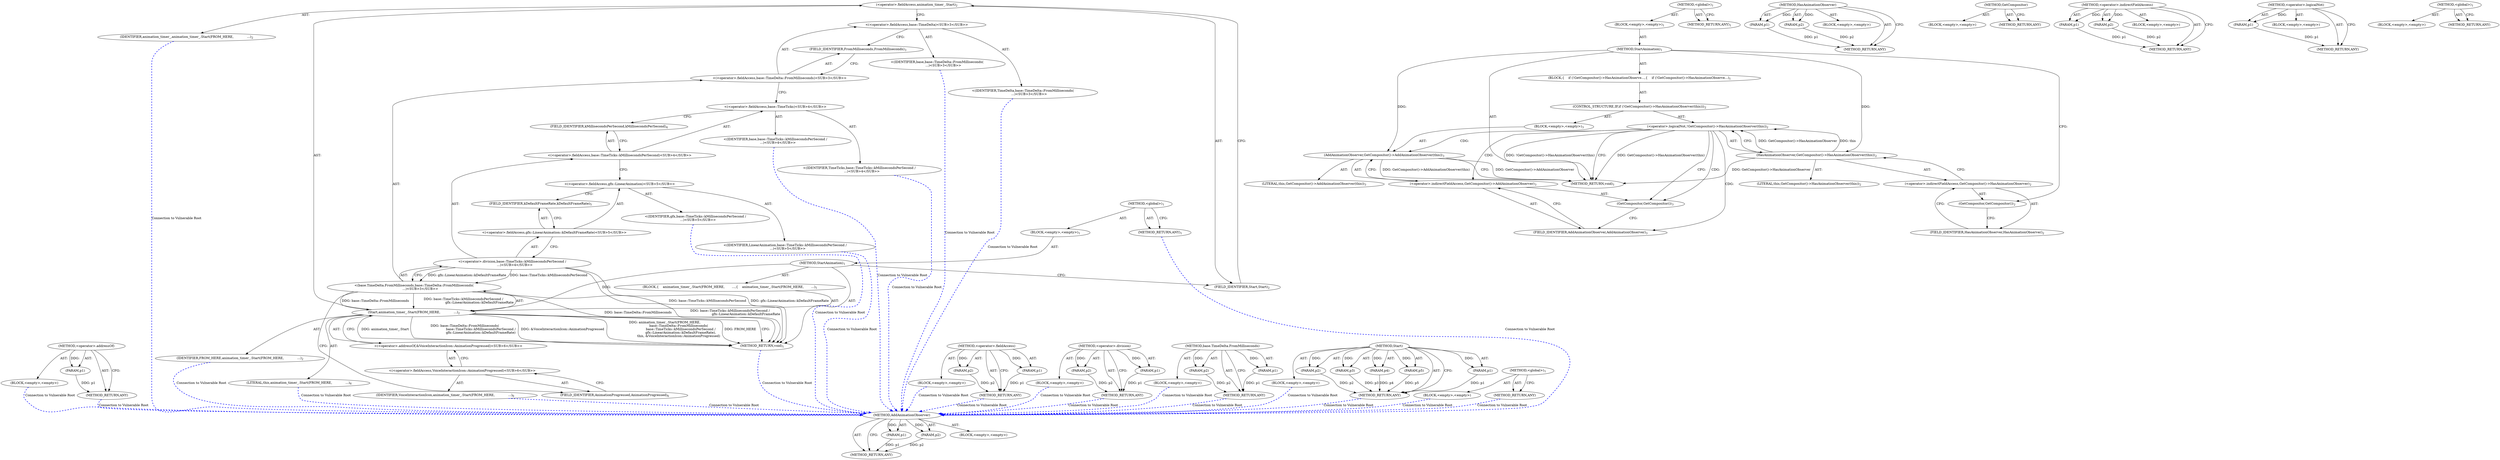 digraph "&lt;global&gt;" {
vulnerable_55 [label=<(METHOD,AddAnimationObserver)>];
vulnerable_56 [label=<(PARAM,p1)>];
vulnerable_57 [label=<(PARAM,p2)>];
vulnerable_58 [label=<(BLOCK,&lt;empty&gt;,&lt;empty&gt;)>];
vulnerable_59 [label=<(METHOD_RETURN,ANY)>];
vulnerable_6 [label=<(METHOD,&lt;global&gt;)<SUB>1</SUB>>];
vulnerable_7 [label=<(BLOCK,&lt;empty&gt;,&lt;empty&gt;)<SUB>1</SUB>>];
vulnerable_8 [label=<(METHOD,StartAnimation)<SUB>1</SUB>>];
vulnerable_9 [label=<(BLOCK,{
    if (!GetCompositor()-&gt;HasAnimationObserve...,{
    if (!GetCompositor()-&gt;HasAnimationObserve...)<SUB>1</SUB>>];
vulnerable_10 [label=<(CONTROL_STRUCTURE,IF,if (!GetCompositor()-&gt;HasAnimationObserver(this)))<SUB>2</SUB>>];
vulnerable_11 [label=<(&lt;operator&gt;.logicalNot,!GetCompositor()-&gt;HasAnimationObserver(this))<SUB>2</SUB>>];
vulnerable_12 [label=<(HasAnimationObserver,GetCompositor()-&gt;HasAnimationObserver(this))<SUB>2</SUB>>];
vulnerable_13 [label=<(&lt;operator&gt;.indirectFieldAccess,GetCompositor()-&gt;HasAnimationObserver)<SUB>2</SUB>>];
vulnerable_14 [label=<(GetCompositor,GetCompositor())<SUB>2</SUB>>];
vulnerable_15 [label=<(FIELD_IDENTIFIER,HasAnimationObserver,HasAnimationObserver)<SUB>2</SUB>>];
vulnerable_16 [label=<(LITERAL,this,GetCompositor()-&gt;HasAnimationObserver(this))<SUB>2</SUB>>];
vulnerable_17 [label=<(BLOCK,&lt;empty&gt;,&lt;empty&gt;)<SUB>3</SUB>>];
vulnerable_18 [label=<(AddAnimationObserver,GetCompositor()-&gt;AddAnimationObserver(this))<SUB>3</SUB>>];
vulnerable_19 [label=<(&lt;operator&gt;.indirectFieldAccess,GetCompositor()-&gt;AddAnimationObserver)<SUB>3</SUB>>];
vulnerable_20 [label=<(GetCompositor,GetCompositor())<SUB>3</SUB>>];
vulnerable_21 [label=<(FIELD_IDENTIFIER,AddAnimationObserver,AddAnimationObserver)<SUB>3</SUB>>];
vulnerable_22 [label=<(LITERAL,this,GetCompositor()-&gt;AddAnimationObserver(this))<SUB>3</SUB>>];
vulnerable_23 [label=<(METHOD_RETURN,void)<SUB>1</SUB>>];
vulnerable_25 [label=<(METHOD_RETURN,ANY)<SUB>1</SUB>>];
vulnerable_42 [label=<(METHOD,HasAnimationObserver)>];
vulnerable_43 [label=<(PARAM,p1)>];
vulnerable_44 [label=<(PARAM,p2)>];
vulnerable_45 [label=<(BLOCK,&lt;empty&gt;,&lt;empty&gt;)>];
vulnerable_46 [label=<(METHOD_RETURN,ANY)>];
vulnerable_52 [label=<(METHOD,GetCompositor)>];
vulnerable_53 [label=<(BLOCK,&lt;empty&gt;,&lt;empty&gt;)>];
vulnerable_54 [label=<(METHOD_RETURN,ANY)>];
vulnerable_47 [label=<(METHOD,&lt;operator&gt;.indirectFieldAccess)>];
vulnerable_48 [label=<(PARAM,p1)>];
vulnerable_49 [label=<(PARAM,p2)>];
vulnerable_50 [label=<(BLOCK,&lt;empty&gt;,&lt;empty&gt;)>];
vulnerable_51 [label=<(METHOD_RETURN,ANY)>];
vulnerable_38 [label=<(METHOD,&lt;operator&gt;.logicalNot)>];
vulnerable_39 [label=<(PARAM,p1)>];
vulnerable_40 [label=<(BLOCK,&lt;empty&gt;,&lt;empty&gt;)>];
vulnerable_41 [label=<(METHOD_RETURN,ANY)>];
vulnerable_32 [label=<(METHOD,&lt;global&gt;)<SUB>1</SUB>>];
vulnerable_33 [label=<(BLOCK,&lt;empty&gt;,&lt;empty&gt;)>];
vulnerable_34 [label=<(METHOD_RETURN,ANY)>];
fixed_85 [label=<(METHOD,&lt;operator&gt;.addressOf)>];
fixed_86 [label=<(PARAM,p1)>];
fixed_87 [label=<(BLOCK,&lt;empty&gt;,&lt;empty&gt;)>];
fixed_88 [label=<(METHOD_RETURN,ANY)>];
fixed_6 [label=<(METHOD,&lt;global&gt;)<SUB>1</SUB>>];
fixed_7 [label=<(BLOCK,&lt;empty&gt;,&lt;empty&gt;)<SUB>1</SUB>>];
fixed_8 [label=<(METHOD,StartAnimation)<SUB>1</SUB>>];
fixed_9 [label=<(BLOCK,{
    animation_timer_.Start(FROM_HERE,
       ...,{
    animation_timer_.Start(FROM_HERE,
       ...)<SUB>1</SUB>>];
fixed_10 [label=<(Start,animation_timer_.Start(FROM_HERE,
             ...)<SUB>2</SUB>>];
fixed_11 [label=<(&lt;operator&gt;.fieldAccess,animation_timer_.Start)<SUB>2</SUB>>];
fixed_12 [label=<(IDENTIFIER,animation_timer_,animation_timer_.Start(FROM_HERE,
             ...)<SUB>2</SUB>>];
fixed_13 [label=<(FIELD_IDENTIFIER,Start,Start)<SUB>2</SUB>>];
fixed_14 [label=<(IDENTIFIER,FROM_HERE,animation_timer_.Start(FROM_HERE,
             ...)<SUB>2</SUB>>];
fixed_15 [label="<(base.TimeDelta.FromMilliseconds,base::TimeDelta::FromMilliseconds(
            ...)<SUB>3</SUB>>"];
fixed_16 [label="<(&lt;operator&gt;.fieldAccess,base::TimeDelta::FromMilliseconds)<SUB>3</SUB>>"];
fixed_17 [label="<(&lt;operator&gt;.fieldAccess,base::TimeDelta)<SUB>3</SUB>>"];
fixed_18 [label="<(IDENTIFIER,base,base::TimeDelta::FromMilliseconds(
            ...)<SUB>3</SUB>>"];
fixed_19 [label="<(IDENTIFIER,TimeDelta,base::TimeDelta::FromMilliseconds(
            ...)<SUB>3</SUB>>"];
fixed_20 [label=<(FIELD_IDENTIFIER,FromMilliseconds,FromMilliseconds)<SUB>3</SUB>>];
fixed_21 [label="<(&lt;operator&gt;.division,base::TimeTicks::kMillisecondsPerSecond /
     ...)<SUB>4</SUB>>"];
fixed_22 [label="<(&lt;operator&gt;.fieldAccess,base::TimeTicks::kMillisecondsPerSecond)<SUB>4</SUB>>"];
fixed_23 [label="<(&lt;operator&gt;.fieldAccess,base::TimeTicks)<SUB>4</SUB>>"];
fixed_24 [label="<(IDENTIFIER,base,base::TimeTicks::kMillisecondsPerSecond /
     ...)<SUB>4</SUB>>"];
fixed_25 [label="<(IDENTIFIER,TimeTicks,base::TimeTicks::kMillisecondsPerSecond /
     ...)<SUB>4</SUB>>"];
fixed_26 [label=<(FIELD_IDENTIFIER,kMillisecondsPerSecond,kMillisecondsPerSecond)<SUB>4</SUB>>];
fixed_27 [label="<(&lt;operator&gt;.fieldAccess,gfx::LinearAnimation::kDefaultFrameRate)<SUB>5</SUB>>"];
fixed_28 [label="<(&lt;operator&gt;.fieldAccess,gfx::LinearAnimation)<SUB>5</SUB>>"];
fixed_29 [label="<(IDENTIFIER,gfx,base::TimeTicks::kMillisecondsPerSecond /
     ...)<SUB>5</SUB>>"];
fixed_30 [label="<(IDENTIFIER,LinearAnimation,base::TimeTicks::kMillisecondsPerSecond /
     ...)<SUB>5</SUB>>"];
fixed_31 [label=<(FIELD_IDENTIFIER,kDefaultFrameRate,kDefaultFrameRate)<SUB>5</SUB>>];
fixed_32 [label=<(LITERAL,this,animation_timer_.Start(FROM_HERE,
             ...)<SUB>6</SUB>>];
fixed_33 [label="<(&lt;operator&gt;.addressOf,&amp;VoiceInteractionIcon::AnimationProgressed)<SUB>6</SUB>>"];
fixed_34 [label="<(&lt;operator&gt;.fieldAccess,VoiceInteractionIcon::AnimationProgressed)<SUB>6</SUB>>"];
fixed_35 [label=<(IDENTIFIER,VoiceInteractionIcon,animation_timer_.Start(FROM_HERE,
             ...)<SUB>6</SUB>>];
fixed_36 [label=<(FIELD_IDENTIFIER,AnimationProgressed,AnimationProgressed)<SUB>6</SUB>>];
fixed_37 [label=<(METHOD_RETURN,void)<SUB>1</SUB>>];
fixed_39 [label=<(METHOD_RETURN,ANY)<SUB>1</SUB>>];
fixed_70 [label=<(METHOD,&lt;operator&gt;.fieldAccess)>];
fixed_71 [label=<(PARAM,p1)>];
fixed_72 [label=<(PARAM,p2)>];
fixed_73 [label=<(BLOCK,&lt;empty&gt;,&lt;empty&gt;)>];
fixed_74 [label=<(METHOD_RETURN,ANY)>];
fixed_80 [label=<(METHOD,&lt;operator&gt;.division)>];
fixed_81 [label=<(PARAM,p1)>];
fixed_82 [label=<(PARAM,p2)>];
fixed_83 [label=<(BLOCK,&lt;empty&gt;,&lt;empty&gt;)>];
fixed_84 [label=<(METHOD_RETURN,ANY)>];
fixed_75 [label=<(METHOD,base.TimeDelta.FromMilliseconds)>];
fixed_76 [label=<(PARAM,p1)>];
fixed_77 [label=<(PARAM,p2)>];
fixed_78 [label=<(BLOCK,&lt;empty&gt;,&lt;empty&gt;)>];
fixed_79 [label=<(METHOD_RETURN,ANY)>];
fixed_62 [label=<(METHOD,Start)>];
fixed_63 [label=<(PARAM,p1)>];
fixed_64 [label=<(PARAM,p2)>];
fixed_65 [label=<(PARAM,p3)>];
fixed_66 [label=<(PARAM,p4)>];
fixed_67 [label=<(PARAM,p5)>];
fixed_68 [label=<(BLOCK,&lt;empty&gt;,&lt;empty&gt;)>];
fixed_69 [label=<(METHOD_RETURN,ANY)>];
fixed_56 [label=<(METHOD,&lt;global&gt;)<SUB>1</SUB>>];
fixed_57 [label=<(BLOCK,&lt;empty&gt;,&lt;empty&gt;)>];
fixed_58 [label=<(METHOD_RETURN,ANY)>];
vulnerable_55 -> vulnerable_56  [key=0, label="AST: "];
vulnerable_55 -> vulnerable_56  [key=1, label="DDG: "];
vulnerable_55 -> vulnerable_58  [key=0, label="AST: "];
vulnerable_55 -> vulnerable_57  [key=0, label="AST: "];
vulnerable_55 -> vulnerable_57  [key=1, label="DDG: "];
vulnerable_55 -> vulnerable_59  [key=0, label="AST: "];
vulnerable_55 -> vulnerable_59  [key=1, label="CFG: "];
vulnerable_56 -> vulnerable_59  [key=0, label="DDG: p1"];
vulnerable_57 -> vulnerable_59  [key=0, label="DDG: p2"];
vulnerable_6 -> vulnerable_7  [key=0, label="AST: "];
vulnerable_6 -> vulnerable_25  [key=0, label="AST: "];
vulnerable_6 -> vulnerable_25  [key=1, label="CFG: "];
vulnerable_7 -> vulnerable_8  [key=0, label="AST: "];
vulnerable_8 -> vulnerable_9  [key=0, label="AST: "];
vulnerable_8 -> vulnerable_23  [key=0, label="AST: "];
vulnerable_8 -> vulnerable_14  [key=0, label="CFG: "];
vulnerable_8 -> vulnerable_12  [key=0, label="DDG: "];
vulnerable_8 -> vulnerable_18  [key=0, label="DDG: "];
vulnerable_9 -> vulnerable_10  [key=0, label="AST: "];
vulnerable_10 -> vulnerable_11  [key=0, label="AST: "];
vulnerable_10 -> vulnerable_17  [key=0, label="AST: "];
vulnerable_11 -> vulnerable_12  [key=0, label="AST: "];
vulnerable_11 -> vulnerable_20  [key=0, label="CFG: "];
vulnerable_11 -> vulnerable_20  [key=1, label="CDG: "];
vulnerable_11 -> vulnerable_23  [key=0, label="CFG: "];
vulnerable_11 -> vulnerable_23  [key=1, label="DDG: GetCompositor()-&gt;HasAnimationObserver(this)"];
vulnerable_11 -> vulnerable_23  [key=2, label="DDG: !GetCompositor()-&gt;HasAnimationObserver(this)"];
vulnerable_11 -> vulnerable_21  [key=0, label="CDG: "];
vulnerable_11 -> vulnerable_18  [key=0, label="CDG: "];
vulnerable_11 -> vulnerable_19  [key=0, label="CDG: "];
vulnerable_12 -> vulnerable_13  [key=0, label="AST: "];
vulnerable_12 -> vulnerable_16  [key=0, label="AST: "];
vulnerable_12 -> vulnerable_11  [key=0, label="CFG: "];
vulnerable_12 -> vulnerable_11  [key=1, label="DDG: GetCompositor()-&gt;HasAnimationObserver"];
vulnerable_12 -> vulnerable_11  [key=2, label="DDG: this"];
vulnerable_12 -> vulnerable_23  [key=0, label="DDG: GetCompositor()-&gt;HasAnimationObserver"];
vulnerable_13 -> vulnerable_14  [key=0, label="AST: "];
vulnerable_13 -> vulnerable_15  [key=0, label="AST: "];
vulnerable_13 -> vulnerable_12  [key=0, label="CFG: "];
vulnerable_14 -> vulnerable_15  [key=0, label="CFG: "];
vulnerable_15 -> vulnerable_13  [key=0, label="CFG: "];
vulnerable_17 -> vulnerable_18  [key=0, label="AST: "];
vulnerable_18 -> vulnerable_19  [key=0, label="AST: "];
vulnerable_18 -> vulnerable_22  [key=0, label="AST: "];
vulnerable_18 -> vulnerable_23  [key=0, label="CFG: "];
vulnerable_18 -> vulnerable_23  [key=1, label="DDG: GetCompositor()-&gt;AddAnimationObserver"];
vulnerable_18 -> vulnerable_23  [key=2, label="DDG: GetCompositor()-&gt;AddAnimationObserver(this)"];
vulnerable_19 -> vulnerable_20  [key=0, label="AST: "];
vulnerable_19 -> vulnerable_21  [key=0, label="AST: "];
vulnerable_19 -> vulnerable_18  [key=0, label="CFG: "];
vulnerable_20 -> vulnerable_21  [key=0, label="CFG: "];
vulnerable_21 -> vulnerable_19  [key=0, label="CFG: "];
vulnerable_42 -> vulnerable_43  [key=0, label="AST: "];
vulnerable_42 -> vulnerable_43  [key=1, label="DDG: "];
vulnerable_42 -> vulnerable_45  [key=0, label="AST: "];
vulnerable_42 -> vulnerable_44  [key=0, label="AST: "];
vulnerable_42 -> vulnerable_44  [key=1, label="DDG: "];
vulnerable_42 -> vulnerable_46  [key=0, label="AST: "];
vulnerable_42 -> vulnerable_46  [key=1, label="CFG: "];
vulnerable_43 -> vulnerable_46  [key=0, label="DDG: p1"];
vulnerable_44 -> vulnerable_46  [key=0, label="DDG: p2"];
vulnerable_52 -> vulnerable_53  [key=0, label="AST: "];
vulnerable_52 -> vulnerable_54  [key=0, label="AST: "];
vulnerable_52 -> vulnerable_54  [key=1, label="CFG: "];
vulnerable_47 -> vulnerable_48  [key=0, label="AST: "];
vulnerable_47 -> vulnerable_48  [key=1, label="DDG: "];
vulnerable_47 -> vulnerable_50  [key=0, label="AST: "];
vulnerable_47 -> vulnerable_49  [key=0, label="AST: "];
vulnerable_47 -> vulnerable_49  [key=1, label="DDG: "];
vulnerable_47 -> vulnerable_51  [key=0, label="AST: "];
vulnerable_47 -> vulnerable_51  [key=1, label="CFG: "];
vulnerable_48 -> vulnerable_51  [key=0, label="DDG: p1"];
vulnerable_49 -> vulnerable_51  [key=0, label="DDG: p2"];
vulnerable_38 -> vulnerable_39  [key=0, label="AST: "];
vulnerable_38 -> vulnerable_39  [key=1, label="DDG: "];
vulnerable_38 -> vulnerable_40  [key=0, label="AST: "];
vulnerable_38 -> vulnerable_41  [key=0, label="AST: "];
vulnerable_38 -> vulnerable_41  [key=1, label="CFG: "];
vulnerable_39 -> vulnerable_41  [key=0, label="DDG: p1"];
vulnerable_32 -> vulnerable_33  [key=0, label="AST: "];
vulnerable_32 -> vulnerable_34  [key=0, label="AST: "];
vulnerable_32 -> vulnerable_34  [key=1, label="CFG: "];
fixed_85 -> fixed_86  [key=0, label="AST: "];
fixed_85 -> fixed_86  [key=1, label="DDG: "];
fixed_85 -> fixed_87  [key=0, label="AST: "];
fixed_85 -> fixed_88  [key=0, label="AST: "];
fixed_85 -> fixed_88  [key=1, label="CFG: "];
fixed_86 -> fixed_88  [key=0, label="DDG: p1"];
fixed_87 -> vulnerable_55  [color=blue, key=0, label="Connection to Vulnerable Root", penwidth="2.0", style=dashed];
fixed_88 -> vulnerable_55  [color=blue, key=0, label="Connection to Vulnerable Root", penwidth="2.0", style=dashed];
fixed_6 -> fixed_7  [key=0, label="AST: "];
fixed_6 -> fixed_39  [key=0, label="AST: "];
fixed_6 -> fixed_39  [key=1, label="CFG: "];
fixed_7 -> fixed_8  [key=0, label="AST: "];
fixed_8 -> fixed_9  [key=0, label="AST: "];
fixed_8 -> fixed_37  [key=0, label="AST: "];
fixed_8 -> fixed_13  [key=0, label="CFG: "];
fixed_8 -> fixed_10  [key=0, label="DDG: "];
fixed_9 -> fixed_10  [key=0, label="AST: "];
fixed_10 -> fixed_11  [key=0, label="AST: "];
fixed_10 -> fixed_14  [key=0, label="AST: "];
fixed_10 -> fixed_15  [key=0, label="AST: "];
fixed_10 -> fixed_32  [key=0, label="AST: "];
fixed_10 -> fixed_33  [key=0, label="AST: "];
fixed_10 -> fixed_37  [key=0, label="CFG: "];
fixed_10 -> fixed_37  [key=1, label="DDG: animation_timer_.Start"];
fixed_10 -> fixed_37  [key=2, label="DDG: base::TimeDelta::FromMilliseconds(
                               base::TimeTicks::kMillisecondsPerSecond /
                               gfx::LinearAnimation::kDefaultFrameRate)"];
fixed_10 -> fixed_37  [key=3, label="DDG: &amp;VoiceInteractionIcon::AnimationProgressed"];
fixed_10 -> fixed_37  [key=4, label="DDG: animation_timer_.Start(FROM_HERE,
                           base::TimeDelta::FromMilliseconds(
                               base::TimeTicks::kMillisecondsPerSecond /
                               gfx::LinearAnimation::kDefaultFrameRate),
                           this, &amp;VoiceInteractionIcon::AnimationProgressed)"];
fixed_10 -> fixed_37  [key=5, label="DDG: FROM_HERE"];
fixed_11 -> fixed_12  [key=0, label="AST: "];
fixed_11 -> fixed_13  [key=0, label="AST: "];
fixed_11 -> fixed_17  [key=0, label="CFG: "];
fixed_12 -> vulnerable_55  [color=blue, key=0, label="Connection to Vulnerable Root", penwidth="2.0", style=dashed];
fixed_13 -> fixed_11  [key=0, label="CFG: "];
fixed_14 -> vulnerable_55  [color=blue, key=0, label="Connection to Vulnerable Root", penwidth="2.0", style=dashed];
fixed_15 -> fixed_16  [key=0, label="AST: "];
fixed_15 -> fixed_21  [key=0, label="AST: "];
fixed_15 -> fixed_36  [key=0, label="CFG: "];
fixed_15 -> fixed_37  [key=0, label="DDG: base::TimeDelta::FromMilliseconds"];
fixed_15 -> fixed_37  [key=1, label="DDG: base::TimeTicks::kMillisecondsPerSecond /
                               gfx::LinearAnimation::kDefaultFrameRate"];
fixed_15 -> fixed_10  [key=0, label="DDG: base::TimeDelta::FromMilliseconds"];
fixed_15 -> fixed_10  [key=1, label="DDG: base::TimeTicks::kMillisecondsPerSecond /
                               gfx::LinearAnimation::kDefaultFrameRate"];
fixed_16 -> fixed_17  [key=0, label="AST: "];
fixed_16 -> fixed_20  [key=0, label="AST: "];
fixed_16 -> fixed_23  [key=0, label="CFG: "];
fixed_17 -> fixed_18  [key=0, label="AST: "];
fixed_17 -> fixed_19  [key=0, label="AST: "];
fixed_17 -> fixed_20  [key=0, label="CFG: "];
fixed_18 -> vulnerable_55  [color=blue, key=0, label="Connection to Vulnerable Root", penwidth="2.0", style=dashed];
fixed_19 -> vulnerable_55  [color=blue, key=0, label="Connection to Vulnerable Root", penwidth="2.0", style=dashed];
fixed_20 -> fixed_16  [key=0, label="CFG: "];
fixed_21 -> fixed_22  [key=0, label="AST: "];
fixed_21 -> fixed_27  [key=0, label="AST: "];
fixed_21 -> fixed_15  [key=0, label="CFG: "];
fixed_21 -> fixed_15  [key=1, label="DDG: base::TimeTicks::kMillisecondsPerSecond"];
fixed_21 -> fixed_15  [key=2, label="DDG: gfx::LinearAnimation::kDefaultFrameRate"];
fixed_21 -> fixed_37  [key=0, label="DDG: base::TimeTicks::kMillisecondsPerSecond"];
fixed_21 -> fixed_37  [key=1, label="DDG: gfx::LinearAnimation::kDefaultFrameRate"];
fixed_22 -> fixed_23  [key=0, label="AST: "];
fixed_22 -> fixed_26  [key=0, label="AST: "];
fixed_22 -> fixed_28  [key=0, label="CFG: "];
fixed_23 -> fixed_24  [key=0, label="AST: "];
fixed_23 -> fixed_25  [key=0, label="AST: "];
fixed_23 -> fixed_26  [key=0, label="CFG: "];
fixed_24 -> vulnerable_55  [color=blue, key=0, label="Connection to Vulnerable Root", penwidth="2.0", style=dashed];
fixed_25 -> vulnerable_55  [color=blue, key=0, label="Connection to Vulnerable Root", penwidth="2.0", style=dashed];
fixed_26 -> fixed_22  [key=0, label="CFG: "];
fixed_27 -> fixed_28  [key=0, label="AST: "];
fixed_27 -> fixed_31  [key=0, label="AST: "];
fixed_27 -> fixed_21  [key=0, label="CFG: "];
fixed_28 -> fixed_29  [key=0, label="AST: "];
fixed_28 -> fixed_30  [key=0, label="AST: "];
fixed_28 -> fixed_31  [key=0, label="CFG: "];
fixed_29 -> vulnerable_55  [color=blue, key=0, label="Connection to Vulnerable Root", penwidth="2.0", style=dashed];
fixed_30 -> vulnerable_55  [color=blue, key=0, label="Connection to Vulnerable Root", penwidth="2.0", style=dashed];
fixed_31 -> fixed_27  [key=0, label="CFG: "];
fixed_32 -> vulnerable_55  [color=blue, key=0, label="Connection to Vulnerable Root", penwidth="2.0", style=dashed];
fixed_33 -> fixed_34  [key=0, label="AST: "];
fixed_33 -> fixed_10  [key=0, label="CFG: "];
fixed_34 -> fixed_35  [key=0, label="AST: "];
fixed_34 -> fixed_36  [key=0, label="AST: "];
fixed_34 -> fixed_33  [key=0, label="CFG: "];
fixed_35 -> vulnerable_55  [color=blue, key=0, label="Connection to Vulnerable Root", penwidth="2.0", style=dashed];
fixed_36 -> fixed_34  [key=0, label="CFG: "];
fixed_37 -> vulnerable_55  [color=blue, key=0, label="Connection to Vulnerable Root", penwidth="2.0", style=dashed];
fixed_39 -> vulnerable_55  [color=blue, key=0, label="Connection to Vulnerable Root", penwidth="2.0", style=dashed];
fixed_70 -> fixed_71  [key=0, label="AST: "];
fixed_70 -> fixed_71  [key=1, label="DDG: "];
fixed_70 -> fixed_73  [key=0, label="AST: "];
fixed_70 -> fixed_72  [key=0, label="AST: "];
fixed_70 -> fixed_72  [key=1, label="DDG: "];
fixed_70 -> fixed_74  [key=0, label="AST: "];
fixed_70 -> fixed_74  [key=1, label="CFG: "];
fixed_71 -> fixed_74  [key=0, label="DDG: p1"];
fixed_72 -> fixed_74  [key=0, label="DDG: p2"];
fixed_73 -> vulnerable_55  [color=blue, key=0, label="Connection to Vulnerable Root", penwidth="2.0", style=dashed];
fixed_74 -> vulnerable_55  [color=blue, key=0, label="Connection to Vulnerable Root", penwidth="2.0", style=dashed];
fixed_80 -> fixed_81  [key=0, label="AST: "];
fixed_80 -> fixed_81  [key=1, label="DDG: "];
fixed_80 -> fixed_83  [key=0, label="AST: "];
fixed_80 -> fixed_82  [key=0, label="AST: "];
fixed_80 -> fixed_82  [key=1, label="DDG: "];
fixed_80 -> fixed_84  [key=0, label="AST: "];
fixed_80 -> fixed_84  [key=1, label="CFG: "];
fixed_81 -> fixed_84  [key=0, label="DDG: p1"];
fixed_82 -> fixed_84  [key=0, label="DDG: p2"];
fixed_83 -> vulnerable_55  [color=blue, key=0, label="Connection to Vulnerable Root", penwidth="2.0", style=dashed];
fixed_84 -> vulnerable_55  [color=blue, key=0, label="Connection to Vulnerable Root", penwidth="2.0", style=dashed];
fixed_75 -> fixed_76  [key=0, label="AST: "];
fixed_75 -> fixed_76  [key=1, label="DDG: "];
fixed_75 -> fixed_78  [key=0, label="AST: "];
fixed_75 -> fixed_77  [key=0, label="AST: "];
fixed_75 -> fixed_77  [key=1, label="DDG: "];
fixed_75 -> fixed_79  [key=0, label="AST: "];
fixed_75 -> fixed_79  [key=1, label="CFG: "];
fixed_76 -> fixed_79  [key=0, label="DDG: p1"];
fixed_77 -> fixed_79  [key=0, label="DDG: p2"];
fixed_78 -> vulnerable_55  [color=blue, key=0, label="Connection to Vulnerable Root", penwidth="2.0", style=dashed];
fixed_79 -> vulnerable_55  [color=blue, key=0, label="Connection to Vulnerable Root", penwidth="2.0", style=dashed];
fixed_62 -> fixed_63  [key=0, label="AST: "];
fixed_62 -> fixed_63  [key=1, label="DDG: "];
fixed_62 -> fixed_68  [key=0, label="AST: "];
fixed_62 -> fixed_64  [key=0, label="AST: "];
fixed_62 -> fixed_64  [key=1, label="DDG: "];
fixed_62 -> fixed_69  [key=0, label="AST: "];
fixed_62 -> fixed_69  [key=1, label="CFG: "];
fixed_62 -> fixed_65  [key=0, label="AST: "];
fixed_62 -> fixed_65  [key=1, label="DDG: "];
fixed_62 -> fixed_66  [key=0, label="AST: "];
fixed_62 -> fixed_66  [key=1, label="DDG: "];
fixed_62 -> fixed_67  [key=0, label="AST: "];
fixed_62 -> fixed_67  [key=1, label="DDG: "];
fixed_63 -> fixed_69  [key=0, label="DDG: p1"];
fixed_64 -> fixed_69  [key=0, label="DDG: p2"];
fixed_65 -> fixed_69  [key=0, label="DDG: p3"];
fixed_66 -> fixed_69  [key=0, label="DDG: p4"];
fixed_67 -> fixed_69  [key=0, label="DDG: p5"];
fixed_68 -> vulnerable_55  [color=blue, key=0, label="Connection to Vulnerable Root", penwidth="2.0", style=dashed];
fixed_69 -> vulnerable_55  [color=blue, key=0, label="Connection to Vulnerable Root", penwidth="2.0", style=dashed];
fixed_56 -> fixed_57  [key=0, label="AST: "];
fixed_56 -> fixed_58  [key=0, label="AST: "];
fixed_56 -> fixed_58  [key=1, label="CFG: "];
fixed_57 -> vulnerable_55  [color=blue, key=0, label="Connection to Vulnerable Root", penwidth="2.0", style=dashed];
fixed_58 -> vulnerable_55  [color=blue, key=0, label="Connection to Vulnerable Root", penwidth="2.0", style=dashed];
}
